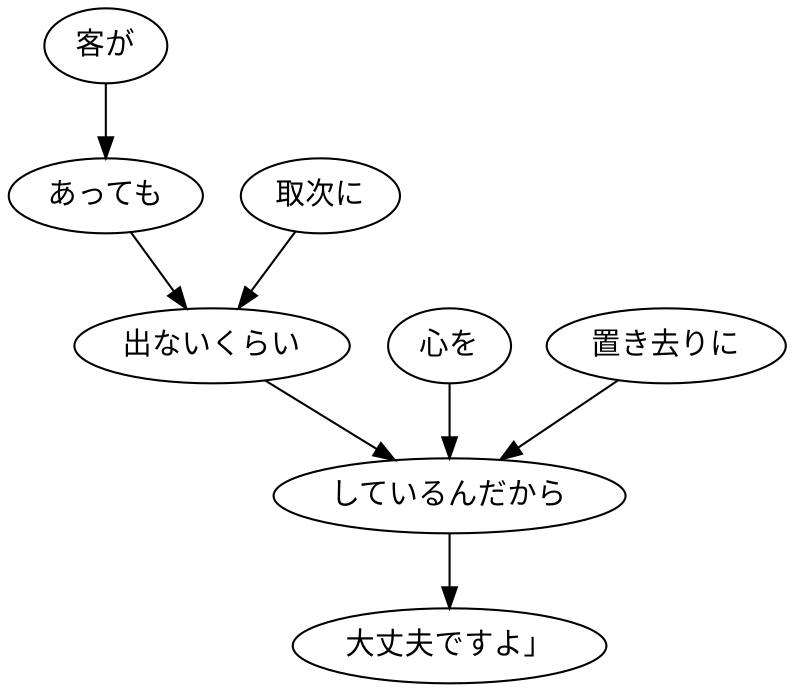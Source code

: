 digraph graph6004 {
	node0 [label="客が"];
	node1 [label="あっても"];
	node2 [label="取次に"];
	node3 [label="出ないくらい"];
	node4 [label="心を"];
	node5 [label="置き去りに"];
	node6 [label="しているんだから"];
	node7 [label="大丈夫ですよ」"];
	node0 -> node1;
	node1 -> node3;
	node2 -> node3;
	node3 -> node6;
	node4 -> node6;
	node5 -> node6;
	node6 -> node7;
}
